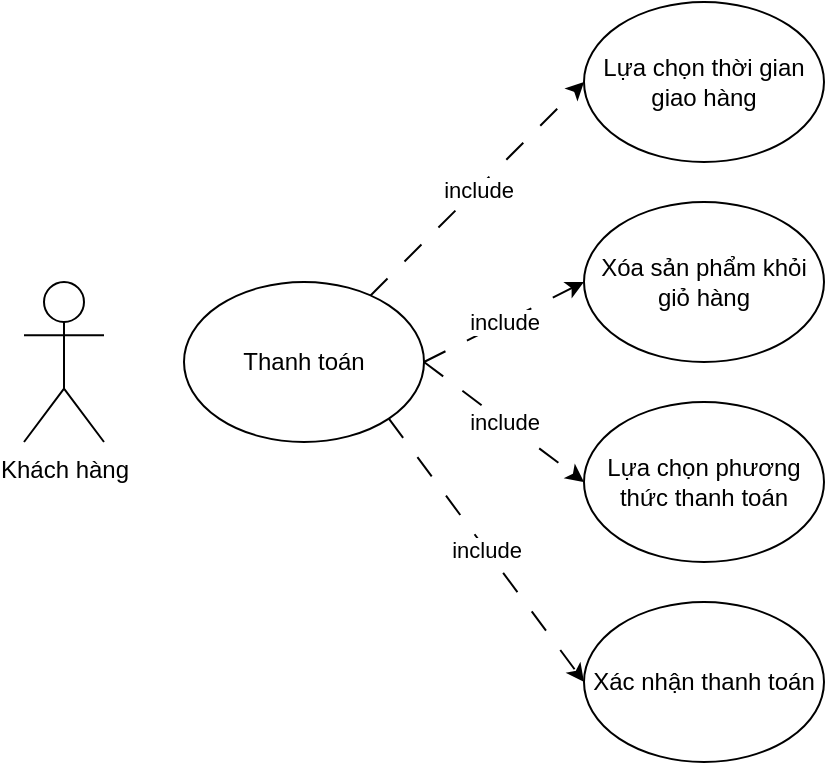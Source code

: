 <mxfile version="24.7.6">
  <diagram name="Page-1" id="BY3ieYeZ0qpPeiHG_zAV">
    <mxGraphModel dx="1036" dy="595" grid="1" gridSize="10" guides="1" tooltips="1" connect="1" arrows="1" fold="1" page="1" pageScale="1" pageWidth="850" pageHeight="1100" math="0" shadow="0">
      <root>
        <mxCell id="0" />
        <mxCell id="1" parent="0" />
        <mxCell id="sxF51QBIcU_5WDe_KFyN-1" value="Khách hàng" style="shape=umlActor;verticalLabelPosition=bottom;verticalAlign=top;html=1;outlineConnect=0;" parent="1" vertex="1">
          <mxGeometry x="120" y="200" width="40" height="80" as="geometry" />
        </mxCell>
        <mxCell id="sxF51QBIcU_5WDe_KFyN-2" value="Thanh toán" style="ellipse;whiteSpace=wrap;html=1;" parent="1" vertex="1">
          <mxGeometry x="200" y="200" width="120" height="80" as="geometry" />
        </mxCell>
        <mxCell id="sxF51QBIcU_5WDe_KFyN-3" value="Xóa sản phẩm khỏi giỏ hàng" style="ellipse;whiteSpace=wrap;html=1;" parent="1" vertex="1">
          <mxGeometry x="400" y="160" width="120" height="80" as="geometry" />
        </mxCell>
        <mxCell id="sxF51QBIcU_5WDe_KFyN-4" value="Lựa chọn phương thức thanh toán" style="ellipse;whiteSpace=wrap;html=1;" parent="1" vertex="1">
          <mxGeometry x="400" y="260" width="120" height="80" as="geometry" />
        </mxCell>
        <mxCell id="sxF51QBIcU_5WDe_KFyN-5" value="Xác nhận thanh toán" style="ellipse;whiteSpace=wrap;html=1;" parent="1" vertex="1">
          <mxGeometry x="400" y="360" width="120" height="80" as="geometry" />
        </mxCell>
        <mxCell id="sxF51QBIcU_5WDe_KFyN-6" value="Lựa chọn thời gian giao hàng" style="ellipse;whiteSpace=wrap;html=1;" parent="1" vertex="1">
          <mxGeometry x="400" y="60" width="120" height="80" as="geometry" />
        </mxCell>
        <mxCell id="sxF51QBIcU_5WDe_KFyN-10" value="" style="endArrow=classic;html=1;rounded=0;entryX=0;entryY=0.5;entryDx=0;entryDy=0;dashed=1;dashPattern=12 12;" parent="1" source="sxF51QBIcU_5WDe_KFyN-2" target="sxF51QBIcU_5WDe_KFyN-6" edge="1">
          <mxGeometry relative="1" as="geometry">
            <mxPoint x="320" y="240" as="sourcePoint" />
            <mxPoint x="420" y="240" as="targetPoint" />
          </mxGeometry>
        </mxCell>
        <mxCell id="sxF51QBIcU_5WDe_KFyN-11" value="include" style="edgeLabel;resizable=0;html=1;;align=center;verticalAlign=middle;" parent="sxF51QBIcU_5WDe_KFyN-10" connectable="0" vertex="1">
          <mxGeometry relative="1" as="geometry" />
        </mxCell>
        <mxCell id="sxF51QBIcU_5WDe_KFyN-14" value="" style="endArrow=classic;html=1;rounded=0;entryX=0;entryY=0.5;entryDx=0;entryDy=0;dashed=1;dashPattern=12 12;exitX=1;exitY=0.5;exitDx=0;exitDy=0;" parent="1" source="sxF51QBIcU_5WDe_KFyN-2" target="sxF51QBIcU_5WDe_KFyN-4" edge="1">
          <mxGeometry relative="1" as="geometry">
            <mxPoint x="330" y="240" as="sourcePoint" />
            <mxPoint x="410" y="110" as="targetPoint" />
          </mxGeometry>
        </mxCell>
        <mxCell id="sxF51QBIcU_5WDe_KFyN-15" value="include" style="edgeLabel;resizable=0;html=1;;align=center;verticalAlign=middle;" parent="sxF51QBIcU_5WDe_KFyN-14" connectable="0" vertex="1">
          <mxGeometry relative="1" as="geometry" />
        </mxCell>
        <mxCell id="sxF51QBIcU_5WDe_KFyN-16" value="" style="endArrow=classic;html=1;rounded=0;entryX=0;entryY=0.5;entryDx=0;entryDy=0;dashed=1;dashPattern=12 12;exitX=1;exitY=0.5;exitDx=0;exitDy=0;" parent="1" source="sxF51QBIcU_5WDe_KFyN-2" target="sxF51QBIcU_5WDe_KFyN-3" edge="1">
          <mxGeometry relative="1" as="geometry">
            <mxPoint x="313" y="227" as="sourcePoint" />
            <mxPoint x="420" y="120" as="targetPoint" />
          </mxGeometry>
        </mxCell>
        <mxCell id="sxF51QBIcU_5WDe_KFyN-17" value="include" style="edgeLabel;resizable=0;html=1;;align=center;verticalAlign=middle;" parent="sxF51QBIcU_5WDe_KFyN-16" connectable="0" vertex="1">
          <mxGeometry relative="1" as="geometry" />
        </mxCell>
        <mxCell id="sxF51QBIcU_5WDe_KFyN-18" value="" style="endArrow=classic;html=1;rounded=0;entryX=0;entryY=0.5;entryDx=0;entryDy=0;dashed=1;dashPattern=12 12;exitX=1;exitY=1;exitDx=0;exitDy=0;" parent="1" source="sxF51QBIcU_5WDe_KFyN-2" target="sxF51QBIcU_5WDe_KFyN-5" edge="1">
          <mxGeometry relative="1" as="geometry">
            <mxPoint x="323" y="237" as="sourcePoint" />
            <mxPoint x="430" y="130" as="targetPoint" />
          </mxGeometry>
        </mxCell>
        <mxCell id="sxF51QBIcU_5WDe_KFyN-19" value="include" style="edgeLabel;resizable=0;html=1;;align=center;verticalAlign=middle;" parent="sxF51QBIcU_5WDe_KFyN-18" connectable="0" vertex="1">
          <mxGeometry relative="1" as="geometry" />
        </mxCell>
      </root>
    </mxGraphModel>
  </diagram>
</mxfile>
